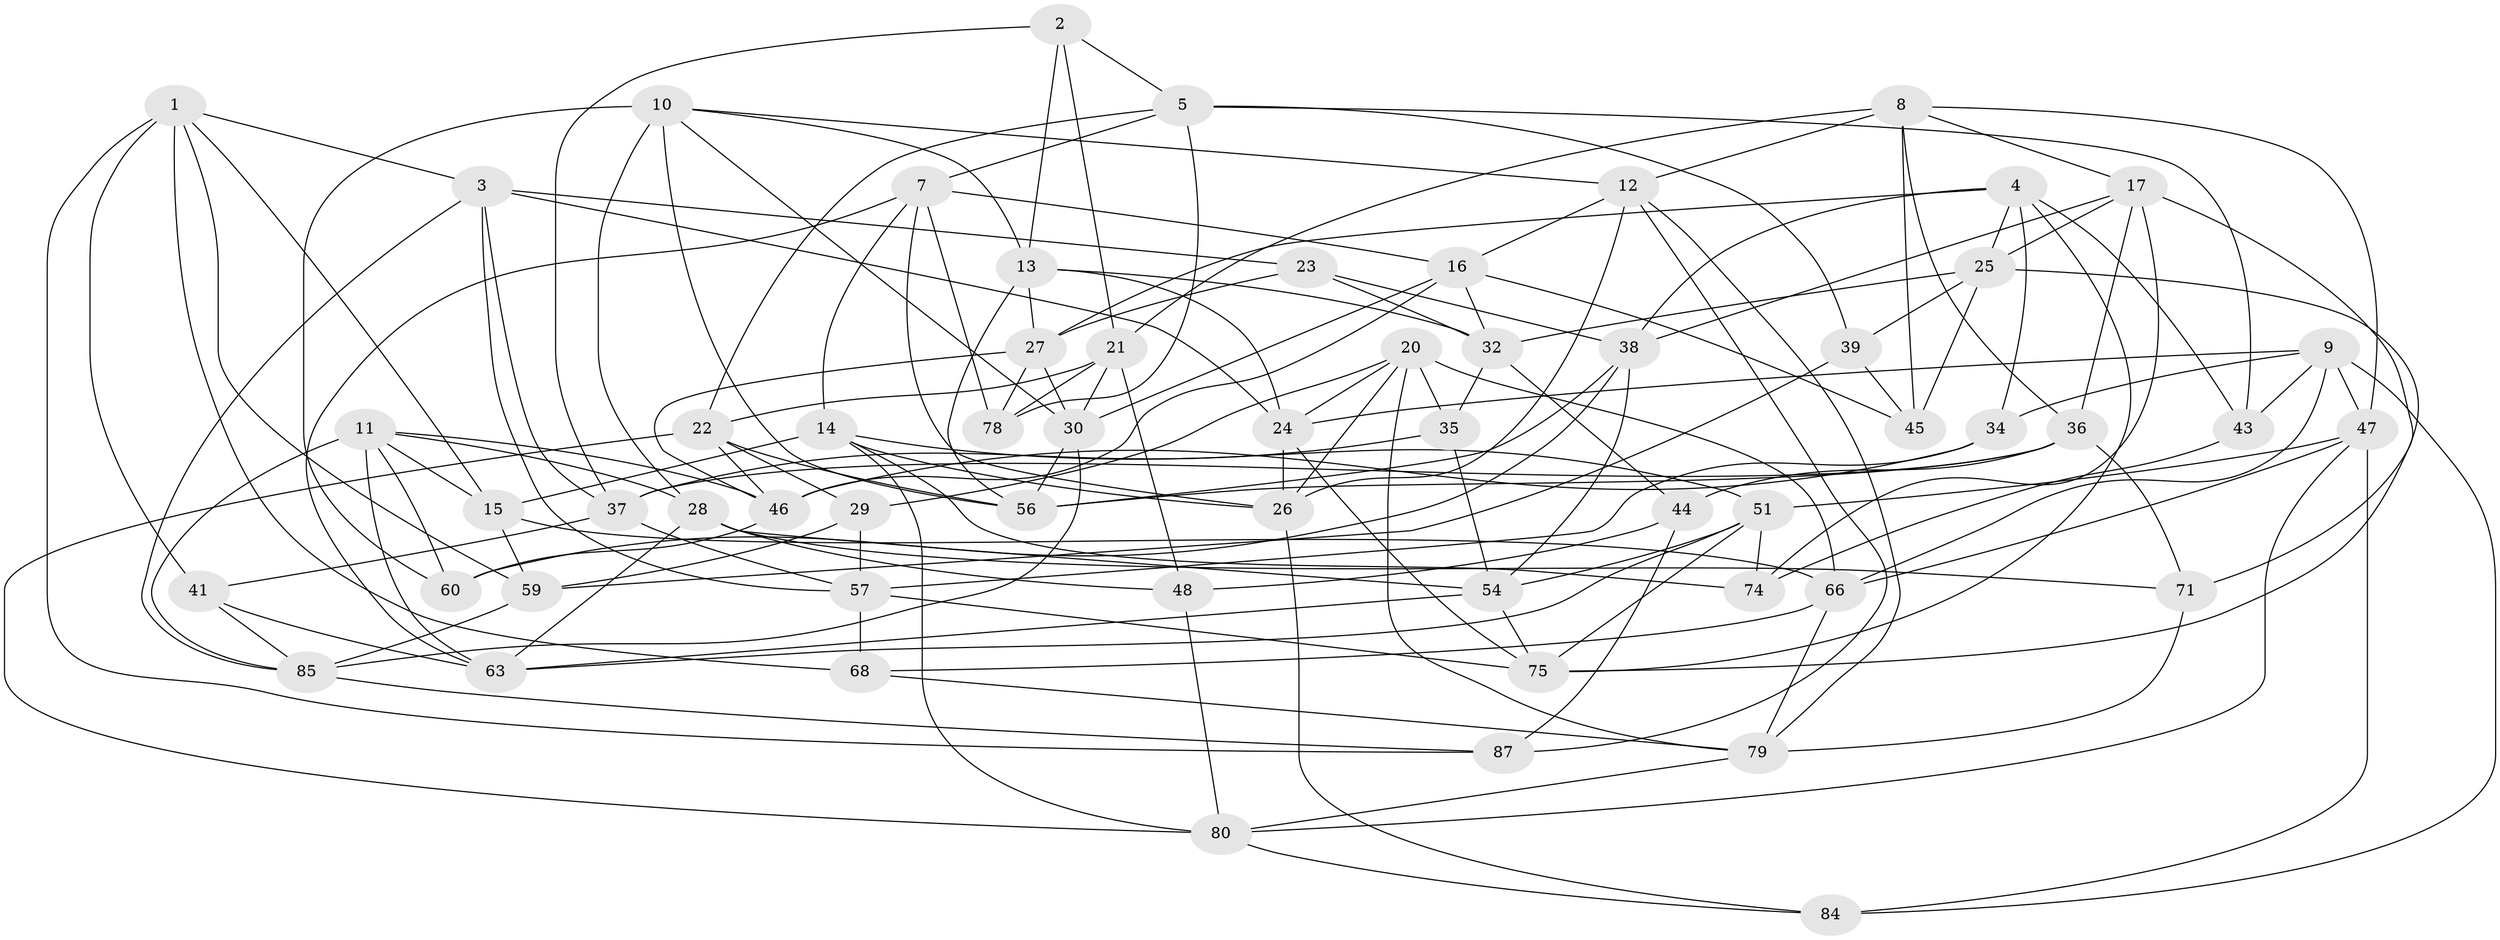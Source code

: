 // original degree distribution, {4: 1.0}
// Generated by graph-tools (version 1.1) at 2025/11/02/27/25 16:11:42]
// undirected, 59 vertices, 158 edges
graph export_dot {
graph [start="1"]
  node [color=gray90,style=filled];
  1 [super="+6"];
  2;
  3 [super="+91"];
  4 [super="+65"];
  5 [super="+52"];
  7 [super="+55"];
  8 [super="+42"];
  9 [super="+97"];
  10 [super="+72"];
  11 [super="+73"];
  12 [super="+18"];
  13 [super="+19"];
  14 [super="+86"];
  15 [super="+33"];
  16 [super="+82"];
  17 [super="+62"];
  20 [super="+64"];
  21 [super="+88"];
  22 [super="+50"];
  23;
  24 [super="+31"];
  25 [super="+96"];
  26 [super="+67"];
  27 [super="+76"];
  28 [super="+69"];
  29;
  30 [super="+40"];
  32 [super="+93"];
  34;
  35;
  36 [super="+70"];
  37 [super="+83"];
  38 [super="+53"];
  39;
  41;
  43;
  44;
  45;
  46 [super="+49"];
  47 [super="+77"];
  48;
  51 [super="+98"];
  54 [super="+90"];
  56 [super="+61"];
  57 [super="+58"];
  59 [super="+95"];
  60;
  63 [super="+99"];
  66 [super="+92"];
  68;
  71;
  74;
  75 [super="+89"];
  78;
  79 [super="+81"];
  80 [super="+100"];
  84;
  85 [super="+94"];
  87;
  1 -- 59;
  1 -- 41;
  1 -- 68;
  1 -- 87;
  1 -- 15;
  1 -- 3;
  2 -- 37;
  2 -- 5;
  2 -- 13;
  2 -- 21;
  3 -- 57;
  3 -- 37;
  3 -- 23;
  3 -- 85;
  3 -- 24;
  4 -- 43;
  4 -- 25;
  4 -- 27;
  4 -- 34;
  4 -- 75;
  4 -- 38;
  5 -- 43;
  5 -- 78;
  5 -- 39;
  5 -- 7;
  5 -- 22;
  7 -- 16;
  7 -- 63;
  7 -- 26;
  7 -- 78;
  7 -- 14;
  8 -- 36;
  8 -- 21;
  8 -- 45;
  8 -- 47;
  8 -- 12;
  8 -- 17;
  9 -- 34;
  9 -- 24;
  9 -- 43;
  9 -- 84;
  9 -- 47;
  9 -- 66;
  10 -- 56;
  10 -- 30;
  10 -- 60;
  10 -- 12;
  10 -- 28;
  10 -- 13;
  11 -- 46;
  11 -- 60;
  11 -- 63;
  11 -- 28;
  11 -- 85;
  11 -- 15;
  12 -- 26;
  12 -- 79;
  12 -- 16;
  12 -- 87;
  13 -- 27;
  13 -- 56;
  13 -- 24;
  13 -- 32;
  14 -- 80;
  14 -- 74;
  14 -- 26;
  14 -- 15;
  14 -- 51;
  15 -- 59 [weight=2];
  15 -- 66;
  16 -- 46;
  16 -- 32;
  16 -- 45;
  16 -- 30;
  17 -- 36;
  17 -- 74;
  17 -- 71;
  17 -- 38;
  17 -- 25;
  20 -- 35;
  20 -- 79;
  20 -- 26;
  20 -- 24;
  20 -- 66;
  20 -- 29;
  21 -- 78;
  21 -- 30;
  21 -- 48;
  21 -- 22;
  22 -- 56;
  22 -- 29;
  22 -- 80;
  22 -- 46;
  23 -- 27;
  23 -- 32;
  23 -- 38;
  24 -- 75;
  24 -- 26;
  25 -- 39;
  25 -- 32;
  25 -- 75;
  25 -- 45;
  26 -- 84;
  27 -- 78;
  27 -- 30;
  27 -- 46;
  28 -- 48;
  28 -- 71;
  28 -- 63;
  28 -- 54;
  29 -- 57;
  29 -- 59;
  30 -- 85;
  30 -- 56;
  32 -- 35;
  32 -- 44;
  34 -- 57;
  34 -- 46;
  35 -- 37;
  35 -- 54;
  36 -- 37;
  36 -- 56;
  36 -- 44;
  36 -- 71;
  37 -- 41;
  37 -- 57;
  38 -- 60;
  38 -- 56;
  38 -- 54;
  39 -- 59;
  39 -- 45;
  41 -- 63;
  41 -- 85;
  43 -- 74;
  44 -- 87;
  44 -- 48;
  46 -- 60;
  47 -- 51;
  47 -- 84;
  47 -- 66;
  47 -- 80;
  48 -- 80;
  51 -- 75;
  51 -- 63;
  51 -- 74;
  51 -- 54;
  54 -- 63;
  54 -- 75;
  57 -- 68;
  57 -- 75;
  59 -- 85;
  66 -- 68;
  66 -- 79;
  68 -- 79;
  71 -- 79;
  79 -- 80;
  80 -- 84;
  85 -- 87;
}

